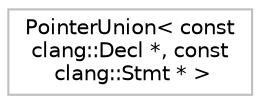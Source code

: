 digraph "Graphical Class Hierarchy"
{
 // LATEX_PDF_SIZE
  bgcolor="transparent";
  edge [fontname="Helvetica",fontsize="10",labelfontname="Helvetica",labelfontsize="10"];
  node [fontname="Helvetica",fontsize="10",shape=record];
  rankdir="LR";
  Node0 [label="PointerUnion\< const\l clang::Decl *, const\l clang::Stmt * \>",height=0.2,width=0.4,color="grey75",tooltip=" "];
}
